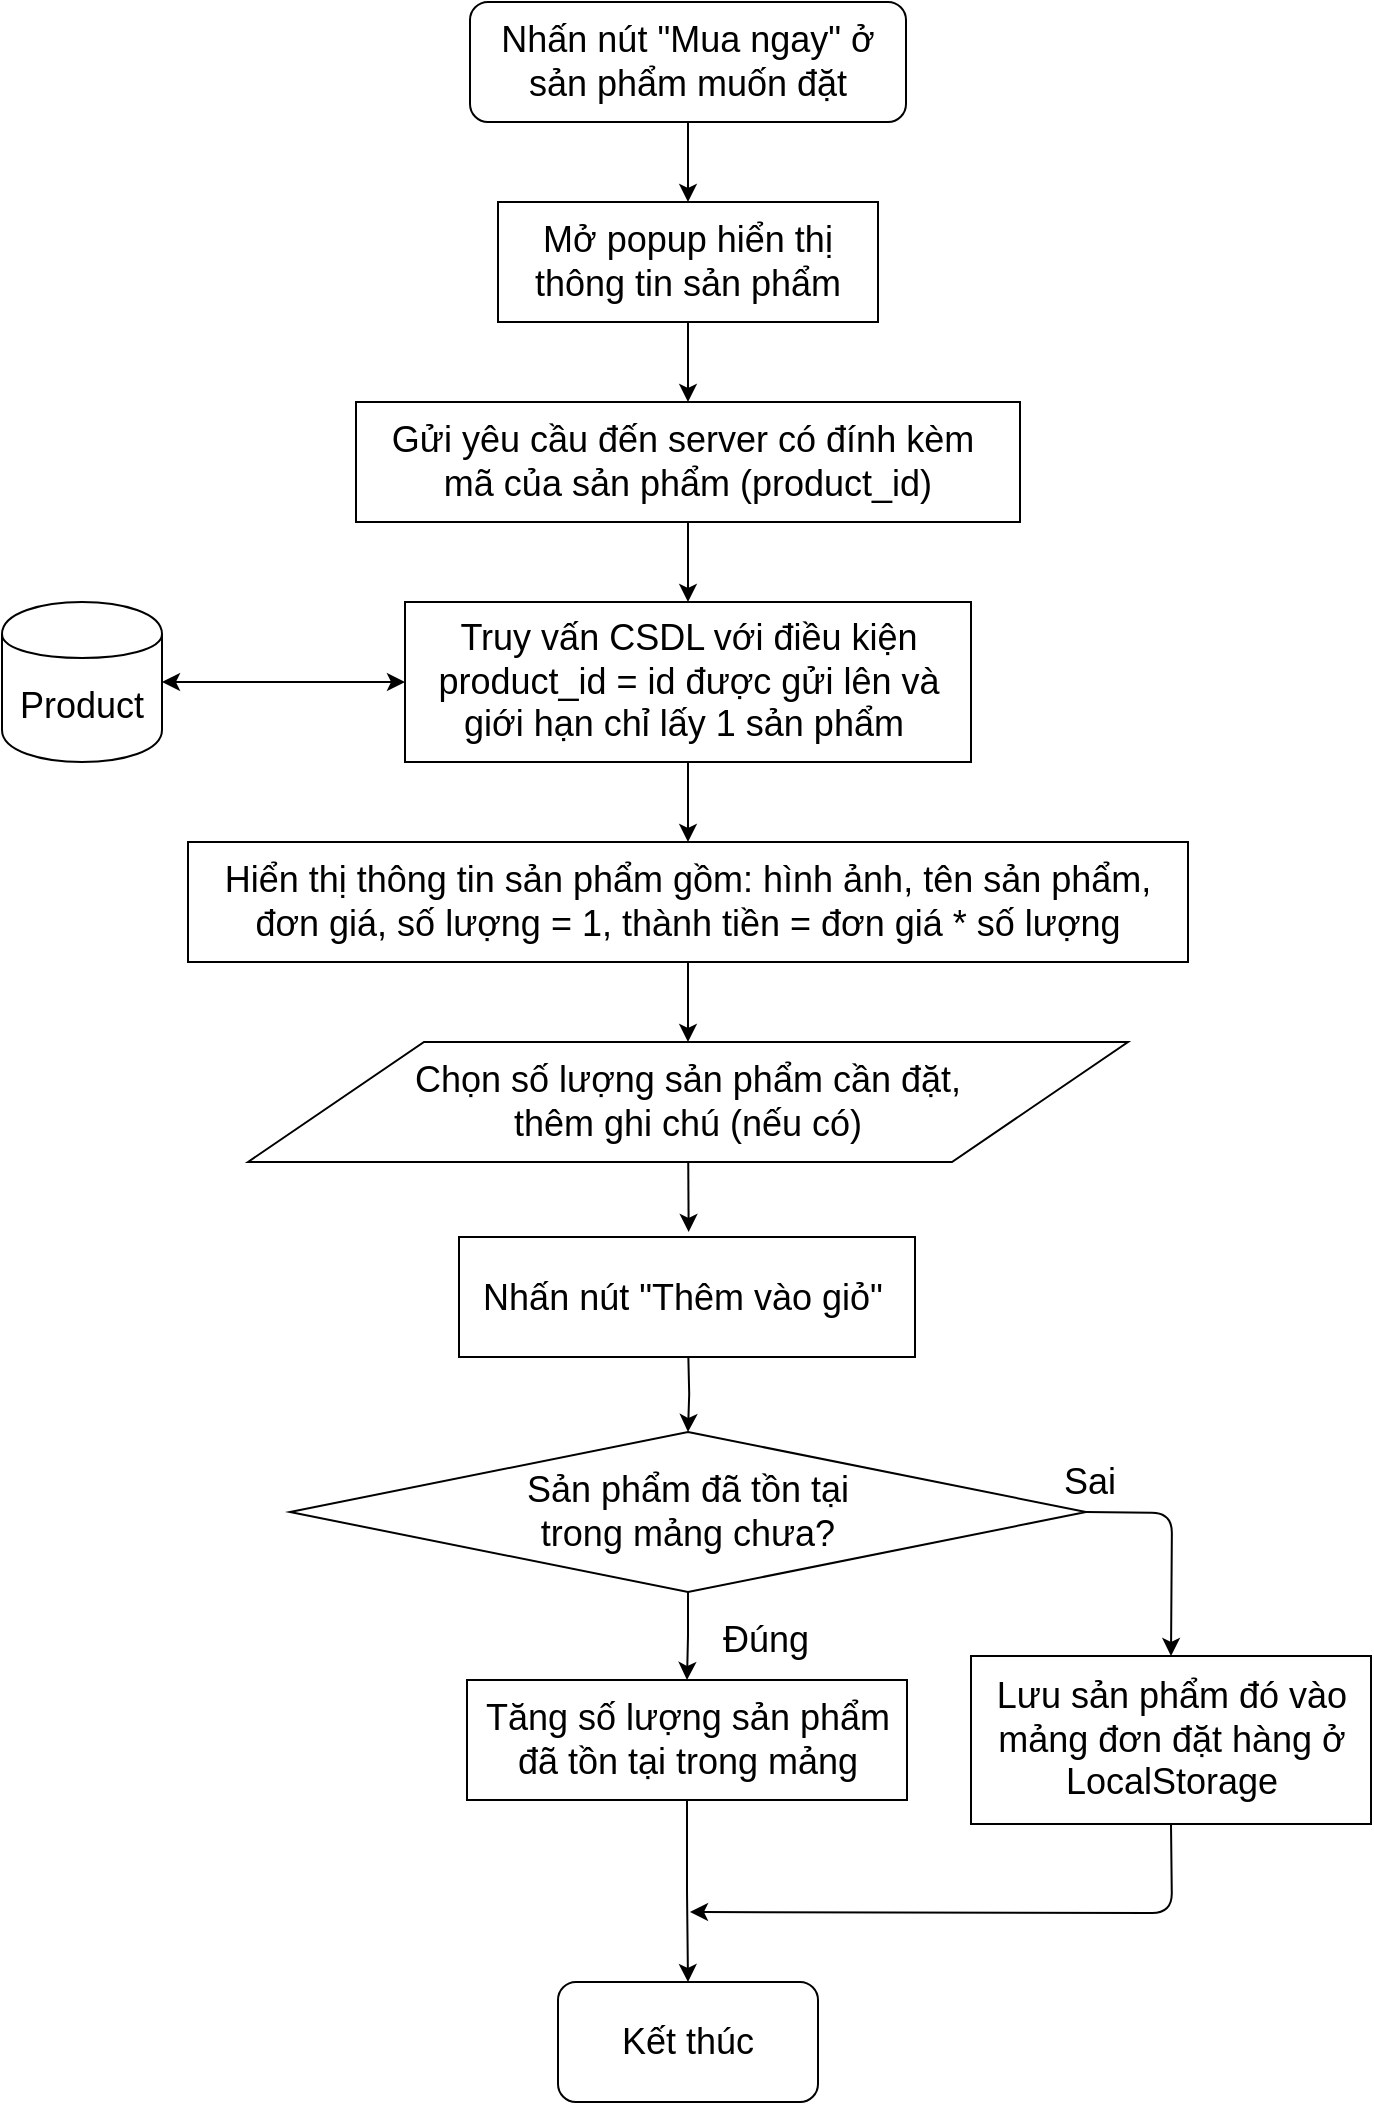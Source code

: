 <mxfile version="12.3.9" type="device" pages="1"><diagram id="bUrxLpqSEW0pFMWfFCjc" name="Page-1"><mxGraphModel dx="865" dy="443" grid="1" gridSize="10" guides="1" tooltips="1" connect="1" arrows="1" fold="1" page="1" pageScale="1" pageWidth="827" pageHeight="1169" math="0" shadow="0"><root><mxCell id="0"/><mxCell id="1" parent="0"/><mxCell id="hgBDgTlkW7ksv2qbBKw0-78" value="" style="edgeStyle=orthogonalEdgeStyle;rounded=0;orthogonalLoop=1;jettySize=auto;html=1;" edge="1" parent="1" source="hgBDgTlkW7ksv2qbBKw0-2" target="hgBDgTlkW7ksv2qbBKw0-20"><mxGeometry relative="1" as="geometry"/></mxCell><mxCell id="hgBDgTlkW7ksv2qbBKw0-2" value="Nhấn nút &quot;Mua ngay&quot; ở sản phẩm muốn đặt" style="rounded=1;whiteSpace=wrap;html=1;fontSize=18;" vertex="1" parent="1"><mxGeometry x="304" y="10" width="218" height="60" as="geometry"/></mxCell><mxCell id="hgBDgTlkW7ksv2qbBKw0-4" value="" style="edgeStyle=orthogonalEdgeStyle;rounded=0;orthogonalLoop=1;jettySize=auto;html=1;fontSize=18;" edge="1" parent="1"><mxGeometry relative="1" as="geometry"><mxPoint x="413.118" y="590" as="sourcePoint"/><mxPoint x="413.333" y="625" as="targetPoint"/></mxGeometry></mxCell><mxCell id="hgBDgTlkW7ksv2qbBKw0-5" value="" style="edgeStyle=orthogonalEdgeStyle;rounded=0;orthogonalLoop=1;jettySize=auto;html=1;fontSize=18;entryX=0.5;entryY=0;entryDx=0;entryDy=0;" edge="1" parent="1" target="hgBDgTlkW7ksv2qbBKw0-7"><mxGeometry relative="1" as="geometry"><mxPoint x="413.118" y="685" as="sourcePoint"/><mxPoint x="413" y="765" as="targetPoint"/></mxGeometry></mxCell><mxCell id="hgBDgTlkW7ksv2qbBKw0-7" value="Sản phẩm đã tồn tại &lt;br&gt;trong mảng chưa?" style="rhombus;whiteSpace=wrap;html=1;fontSize=18;" vertex="1" parent="1"><mxGeometry x="214" y="725" width="398" height="80" as="geometry"/></mxCell><mxCell id="hgBDgTlkW7ksv2qbBKw0-10" value="Đúng" style="text;html=1;strokeColor=none;fillColor=none;align=center;verticalAlign=middle;whiteSpace=wrap;rounded=0;fontSize=18;" vertex="1" parent="1"><mxGeometry x="431.5" y="818.5" width="40" height="20" as="geometry"/></mxCell><mxCell id="hgBDgTlkW7ksv2qbBKw0-12" value="Sai" style="text;html=1;strokeColor=none;fillColor=none;align=center;verticalAlign=middle;whiteSpace=wrap;rounded=0;fontSize=18;" vertex="1" parent="1"><mxGeometry x="594" y="740" width="40" height="20" as="geometry"/></mxCell><mxCell id="hgBDgTlkW7ksv2qbBKw0-13" value="" style="endArrow=classic;html=1;fontSize=18;exitX=1;exitY=0.5;exitDx=0;exitDy=0;entryX=0.5;entryY=0;entryDx=0;entryDy=0;" edge="1" parent="1" source="hgBDgTlkW7ksv2qbBKw0-7" target="hgBDgTlkW7ksv2qbBKw0-42"><mxGeometry width="50" height="50" relative="1" as="geometry"><mxPoint x="202" y="907.5" as="sourcePoint"/><mxPoint x="680" y="837" as="targetPoint"/><Array as="points"><mxPoint x="655" y="765.5"/></Array></mxGeometry></mxCell><mxCell id="hgBDgTlkW7ksv2qbBKw0-16" value="&lt;span style=&quot;white-space: normal&quot;&gt;Nhấn nút &quot;Thêm vào giỏ&quot;&amp;nbsp;&lt;br&gt;&lt;/span&gt;" style="rounded=0;whiteSpace=wrap;html=1;fontSize=18;" vertex="1" parent="1"><mxGeometry x="298.5" y="627.5" width="228" height="60" as="geometry"/></mxCell><mxCell id="hgBDgTlkW7ksv2qbBKw0-79" value="" style="edgeStyle=orthogonalEdgeStyle;rounded=0;orthogonalLoop=1;jettySize=auto;html=1;" edge="1" parent="1" source="hgBDgTlkW7ksv2qbBKw0-20" target="hgBDgTlkW7ksv2qbBKw0-72"><mxGeometry relative="1" as="geometry"/></mxCell><mxCell id="hgBDgTlkW7ksv2qbBKw0-20" value="Mở popup hiển thị thông tin sản phẩm" style="rounded=0;whiteSpace=wrap;html=1;fontSize=18;" vertex="1" parent="1"><mxGeometry x="318" y="110" width="190" height="60" as="geometry"/></mxCell><mxCell id="hgBDgTlkW7ksv2qbBKw0-21" value="Kết thúc" style="rounded=1;whiteSpace=wrap;html=1;fontSize=18;" vertex="1" parent="1"><mxGeometry x="348" y="1000" width="130" height="60" as="geometry"/></mxCell><mxCell id="hgBDgTlkW7ksv2qbBKw0-22" value="Chọn số lượng sản phẩm cần đặt, &lt;br&gt;thêm ghi chú (nếu có)" style="shape=parallelogram;perimeter=parallelogramPerimeter;whiteSpace=wrap;html=1;fontSize=18;" vertex="1" parent="1"><mxGeometry x="193" y="530" width="440" height="60" as="geometry"/></mxCell><mxCell id="hgBDgTlkW7ksv2qbBKw0-50" value="" style="edgeStyle=orthogonalEdgeStyle;rounded=0;orthogonalLoop=1;jettySize=auto;html=1;" edge="1" parent="1" source="hgBDgTlkW7ksv2qbBKw0-25" target="hgBDgTlkW7ksv2qbBKw0-21"><mxGeometry relative="1" as="geometry"/></mxCell><mxCell id="hgBDgTlkW7ksv2qbBKw0-25" value="Tăng số lượng sản phẩm đã tồn tại trong mảng" style="rounded=0;whiteSpace=wrap;html=1;fontSize=18;" vertex="1" parent="1"><mxGeometry x="302.5" y="849" width="220" height="60" as="geometry"/></mxCell><mxCell id="hgBDgTlkW7ksv2qbBKw0-26" value="" style="edgeStyle=orthogonalEdgeStyle;rounded=0;orthogonalLoop=1;jettySize=auto;html=1;fontSize=18;" edge="1" parent="1" source="hgBDgTlkW7ksv2qbBKw0-7" target="hgBDgTlkW7ksv2qbBKw0-25"><mxGeometry relative="1" as="geometry"><mxPoint x="413.0" y="807.5" as="sourcePoint"/><mxPoint x="413.0" y="956" as="targetPoint"/></mxGeometry></mxCell><mxCell id="hgBDgTlkW7ksv2qbBKw0-42" value="Lưu sản phẩm đó vào mảng đơn đặt hàng ở LocalStorage" style="rounded=0;whiteSpace=wrap;html=1;fontSize=18;" vertex="1" parent="1"><mxGeometry x="554.5" y="837" width="200" height="84" as="geometry"/></mxCell><mxCell id="hgBDgTlkW7ksv2qbBKw0-47" value="" style="endArrow=classic;html=1;fontSize=18;exitX=0.5;exitY=1;exitDx=0;exitDy=0;" edge="1" parent="1" source="hgBDgTlkW7ksv2qbBKw0-42"><mxGeometry width="50" height="50" relative="1" as="geometry"><mxPoint x="680" y="921" as="sourcePoint"/><mxPoint x="414" y="965" as="targetPoint"/><Array as="points"><mxPoint x="655" y="965.5"/></Array></mxGeometry></mxCell><mxCell id="hgBDgTlkW7ksv2qbBKw0-82" value="" style="edgeStyle=orthogonalEdgeStyle;rounded=0;orthogonalLoop=1;jettySize=auto;html=1;" edge="1" parent="1" source="hgBDgTlkW7ksv2qbBKw0-70" target="hgBDgTlkW7ksv2qbBKw0-81"><mxGeometry relative="1" as="geometry"/></mxCell><mxCell id="hgBDgTlkW7ksv2qbBKw0-70" value="Truy vấn CSDL với điều kiện product_id = id được gửi lên và giới hạn chỉ lấy 1 sản phẩm&amp;nbsp;" style="rounded=0;whiteSpace=wrap;html=1;fontSize=18;" vertex="1" parent="1"><mxGeometry x="271.5" y="310" width="283" height="80" as="geometry"/></mxCell><mxCell id="hgBDgTlkW7ksv2qbBKw0-74" value="" style="edgeStyle=orthogonalEdgeStyle;rounded=0;orthogonalLoop=1;jettySize=auto;html=1;" edge="1" parent="1" source="hgBDgTlkW7ksv2qbBKw0-72" target="hgBDgTlkW7ksv2qbBKw0-70"><mxGeometry relative="1" as="geometry"/></mxCell><mxCell id="hgBDgTlkW7ksv2qbBKw0-72" value="&lt;span style=&quot;font-size: 18px ; white-space: normal&quot;&gt;Gửi yêu cầu đến server có đính kèm&amp;nbsp;&lt;/span&gt;&lt;br style=&quot;font-size: 18px ; white-space: normal&quot;&gt;&lt;span style=&quot;font-size: 18px ; white-space: normal&quot;&gt;mã của sản phẩm (product_id)&lt;/span&gt;" style="rounded=0;whiteSpace=wrap;html=1;" vertex="1" parent="1"><mxGeometry x="247" y="210" width="332" height="60" as="geometry"/></mxCell><mxCell id="hgBDgTlkW7ksv2qbBKw0-76" value="Product" style="shape=cylinder;whiteSpace=wrap;html=1;boundedLbl=1;backgroundOutline=1;fontSize=18;" vertex="1" parent="1"><mxGeometry x="70" y="310" width="80" height="80" as="geometry"/></mxCell><mxCell id="hgBDgTlkW7ksv2qbBKw0-85" value="" style="edgeStyle=orthogonalEdgeStyle;rounded=0;orthogonalLoop=1;jettySize=auto;html=1;" edge="1" parent="1" source="hgBDgTlkW7ksv2qbBKw0-81" target="hgBDgTlkW7ksv2qbBKw0-22"><mxGeometry relative="1" as="geometry"/></mxCell><mxCell id="hgBDgTlkW7ksv2qbBKw0-81" value="Hiển thị thông tin sản phẩm gồm: hình ảnh, tên sản phẩm, đơn giá, số lượng = 1, thành tiền = đơn giá * số lượng" style="rounded=0;whiteSpace=wrap;html=1;fontSize=18;" vertex="1" parent="1"><mxGeometry x="163" y="430" width="500" height="60" as="geometry"/></mxCell><mxCell id="hgBDgTlkW7ksv2qbBKw0-83" value="" style="endArrow=classic;startArrow=classic;html=1;entryX=0;entryY=0.5;entryDx=0;entryDy=0;exitX=1;exitY=0.5;exitDx=0;exitDy=0;" edge="1" parent="1" source="hgBDgTlkW7ksv2qbBKw0-76" target="hgBDgTlkW7ksv2qbBKw0-70"><mxGeometry width="50" height="50" relative="1" as="geometry"><mxPoint x="100" y="560" as="sourcePoint"/><mxPoint x="160" y="540" as="targetPoint"/></mxGeometry></mxCell></root></mxGraphModel></diagram></mxfile>